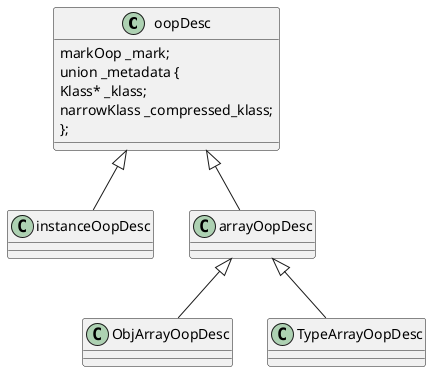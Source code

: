 @startuml "oop集成体系"

class oopDesc {
  markOop _mark;
  union _metadata {
    Klass* _klass;
    narrowKlass _compressed_klass;
  };
}

oopDesc <|-- instanceOopDesc
oopDesc <|-- arrayOopDesc

arrayOopDesc <|-- ObjArrayOopDesc
arrayOopDesc <|-- TypeArrayOopDesc

@enduml
